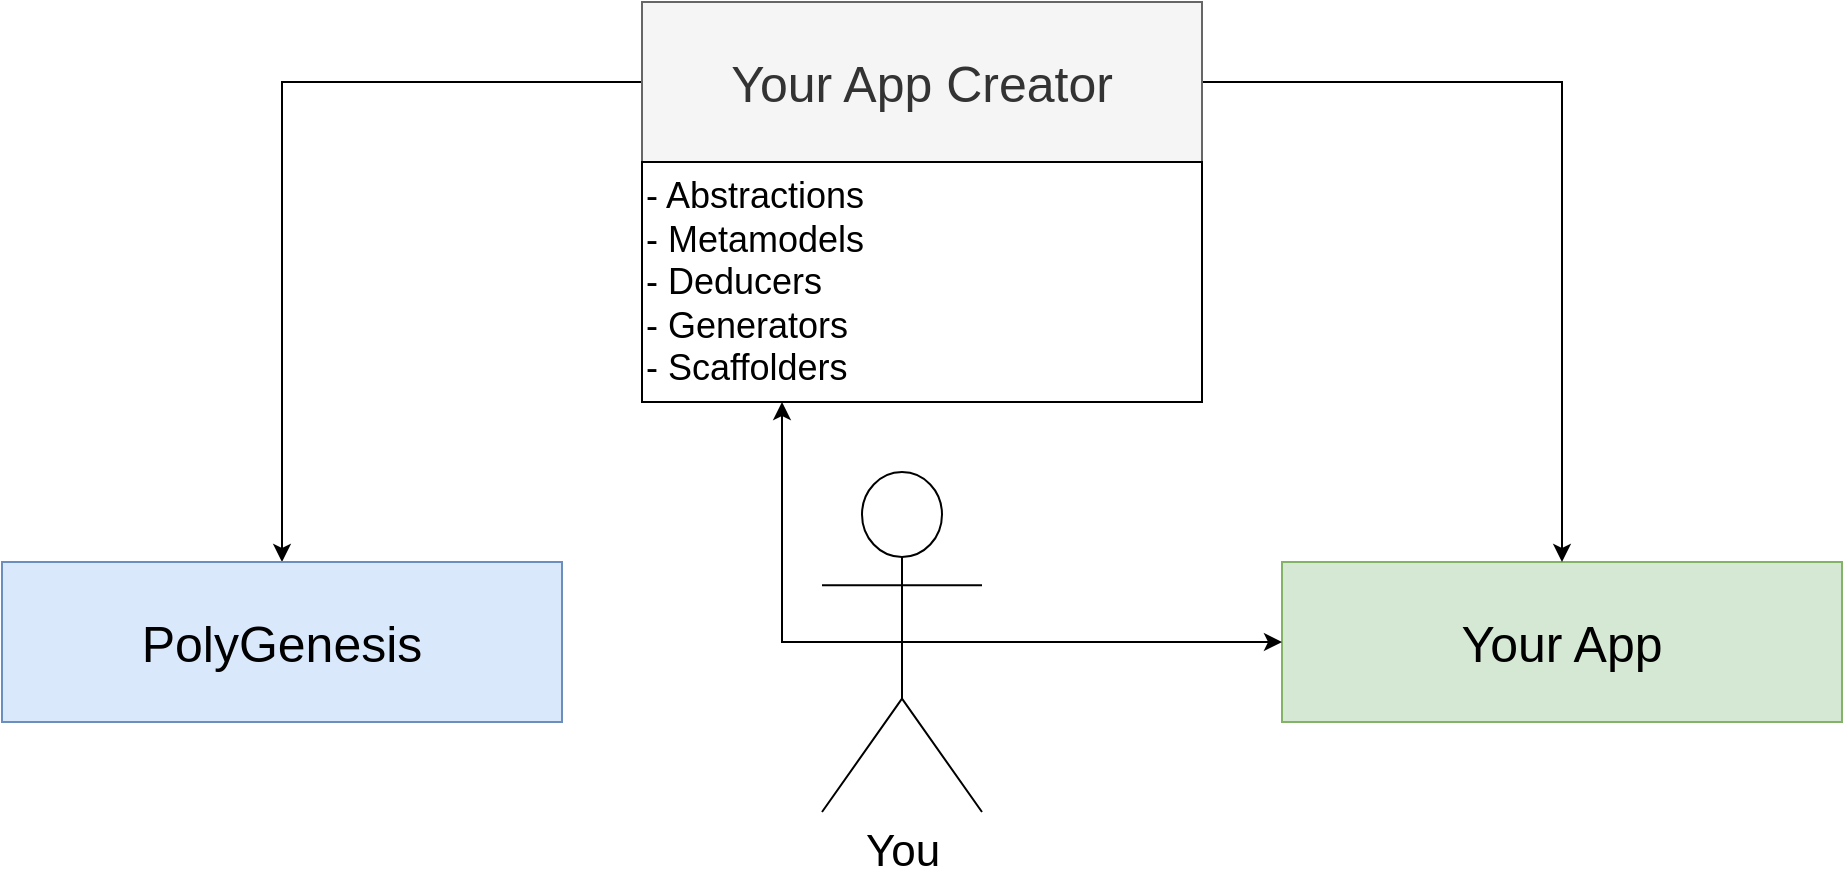 <mxfile version="10.7.7" type="google"><diagram id="GnkJDhEkz5a-p9ZFHqT3" name="Page-1"><mxGraphModel dx="1287" dy="787" grid="1" gridSize="10" guides="1" tooltips="1" connect="1" arrows="1" fold="1" page="1" pageScale="1" pageWidth="1100" pageHeight="850" math="0" shadow="0"><root><mxCell id="0"/><mxCell id="1" parent="0"/><mxCell id="MDghzWCr6eYFAnP5ml5n-1" value="Your App" style="rounded=0;whiteSpace=wrap;html=1;fontSize=25;fillColor=#d5e8d4;strokeColor=#82b366;fontStyle=0" vertex="1" parent="1"><mxGeometry x="680" y="320" width="280" height="80" as="geometry"/></mxCell><mxCell id="MDghzWCr6eYFAnP5ml5n-4" style="edgeStyle=orthogonalEdgeStyle;rounded=0;orthogonalLoop=1;jettySize=auto;html=1;exitX=0;exitY=0.5;exitDx=0;exitDy=0;entryX=0.5;entryY=0;entryDx=0;entryDy=0;" edge="1" parent="1" source="MDghzWCr6eYFAnP5ml5n-2" target="MDghzWCr6eYFAnP5ml5n-3"><mxGeometry relative="1" as="geometry"/></mxCell><mxCell id="MDghzWCr6eYFAnP5ml5n-5" style="edgeStyle=orthogonalEdgeStyle;rounded=0;orthogonalLoop=1;jettySize=auto;html=1;exitX=1;exitY=0.5;exitDx=0;exitDy=0;entryX=0.5;entryY=0;entryDx=0;entryDy=0;" edge="1" parent="1" source="MDghzWCr6eYFAnP5ml5n-2" target="MDghzWCr6eYFAnP5ml5n-1"><mxGeometry relative="1" as="geometry"/></mxCell><mxCell id="MDghzWCr6eYFAnP5ml5n-2" value="Your App Creator" style="rounded=0;whiteSpace=wrap;html=1;fontSize=25;fillColor=#f5f5f5;strokeColor=#666666;fontColor=#333333;fontStyle=0" vertex="1" parent="1"><mxGeometry x="360" y="40" width="280" height="80" as="geometry"/></mxCell><mxCell id="MDghzWCr6eYFAnP5ml5n-3" value="PolyGenesis" style="rounded=0;whiteSpace=wrap;html=1;fontSize=25;fillColor=#dae8fc;strokeColor=#6c8ebf;fontStyle=0" vertex="1" parent="1"><mxGeometry x="40" y="320" width="280" height="80" as="geometry"/></mxCell><mxCell id="MDghzWCr6eYFAnP5ml5n-10" style="edgeStyle=orthogonalEdgeStyle;rounded=0;orthogonalLoop=1;jettySize=auto;html=1;exitX=0.5;exitY=0.5;exitDx=0;exitDy=0;exitPerimeter=0;entryX=0.25;entryY=1;entryDx=0;entryDy=0;fontSize=18;" edge="1" parent="1" source="MDghzWCr6eYFAnP5ml5n-6" target="MDghzWCr6eYFAnP5ml5n-9"><mxGeometry relative="1" as="geometry"><Array as="points"><mxPoint x="430" y="360"/></Array></mxGeometry></mxCell><mxCell id="MDghzWCr6eYFAnP5ml5n-11" style="edgeStyle=orthogonalEdgeStyle;rounded=0;orthogonalLoop=1;jettySize=auto;html=1;entryX=0;entryY=0.5;entryDx=0;entryDy=0;fontSize=18;exitX=0.5;exitY=0.5;exitDx=0;exitDy=0;exitPerimeter=0;" edge="1" parent="1" source="MDghzWCr6eYFAnP5ml5n-6" target="MDghzWCr6eYFAnP5ml5n-1"><mxGeometry relative="1" as="geometry"><mxPoint x="580" y="460" as="sourcePoint"/></mxGeometry></mxCell><mxCell id="MDghzWCr6eYFAnP5ml5n-6" value="You" style="shape=umlActor;verticalLabelPosition=bottom;labelBackgroundColor=#ffffff;verticalAlign=top;html=1;outlineConnect=0;fontSize=22;" vertex="1" parent="1"><mxGeometry x="450" y="275" width="80" height="170" as="geometry"/></mxCell><mxCell id="MDghzWCr6eYFAnP5ml5n-9" value="- Abstractions&lt;br&gt;- Metamodels&lt;br&gt;- Deducers&lt;br&gt;- Generators&lt;br&gt;- Scaffolders&lt;br&gt;" style="rounded=0;whiteSpace=wrap;html=1;fontSize=18;fontStyle=0;align=left;verticalAlign=top;" vertex="1" parent="1"><mxGeometry x="360" y="120" width="280" height="120" as="geometry"/></mxCell></root></mxGraphModel></diagram></mxfile>